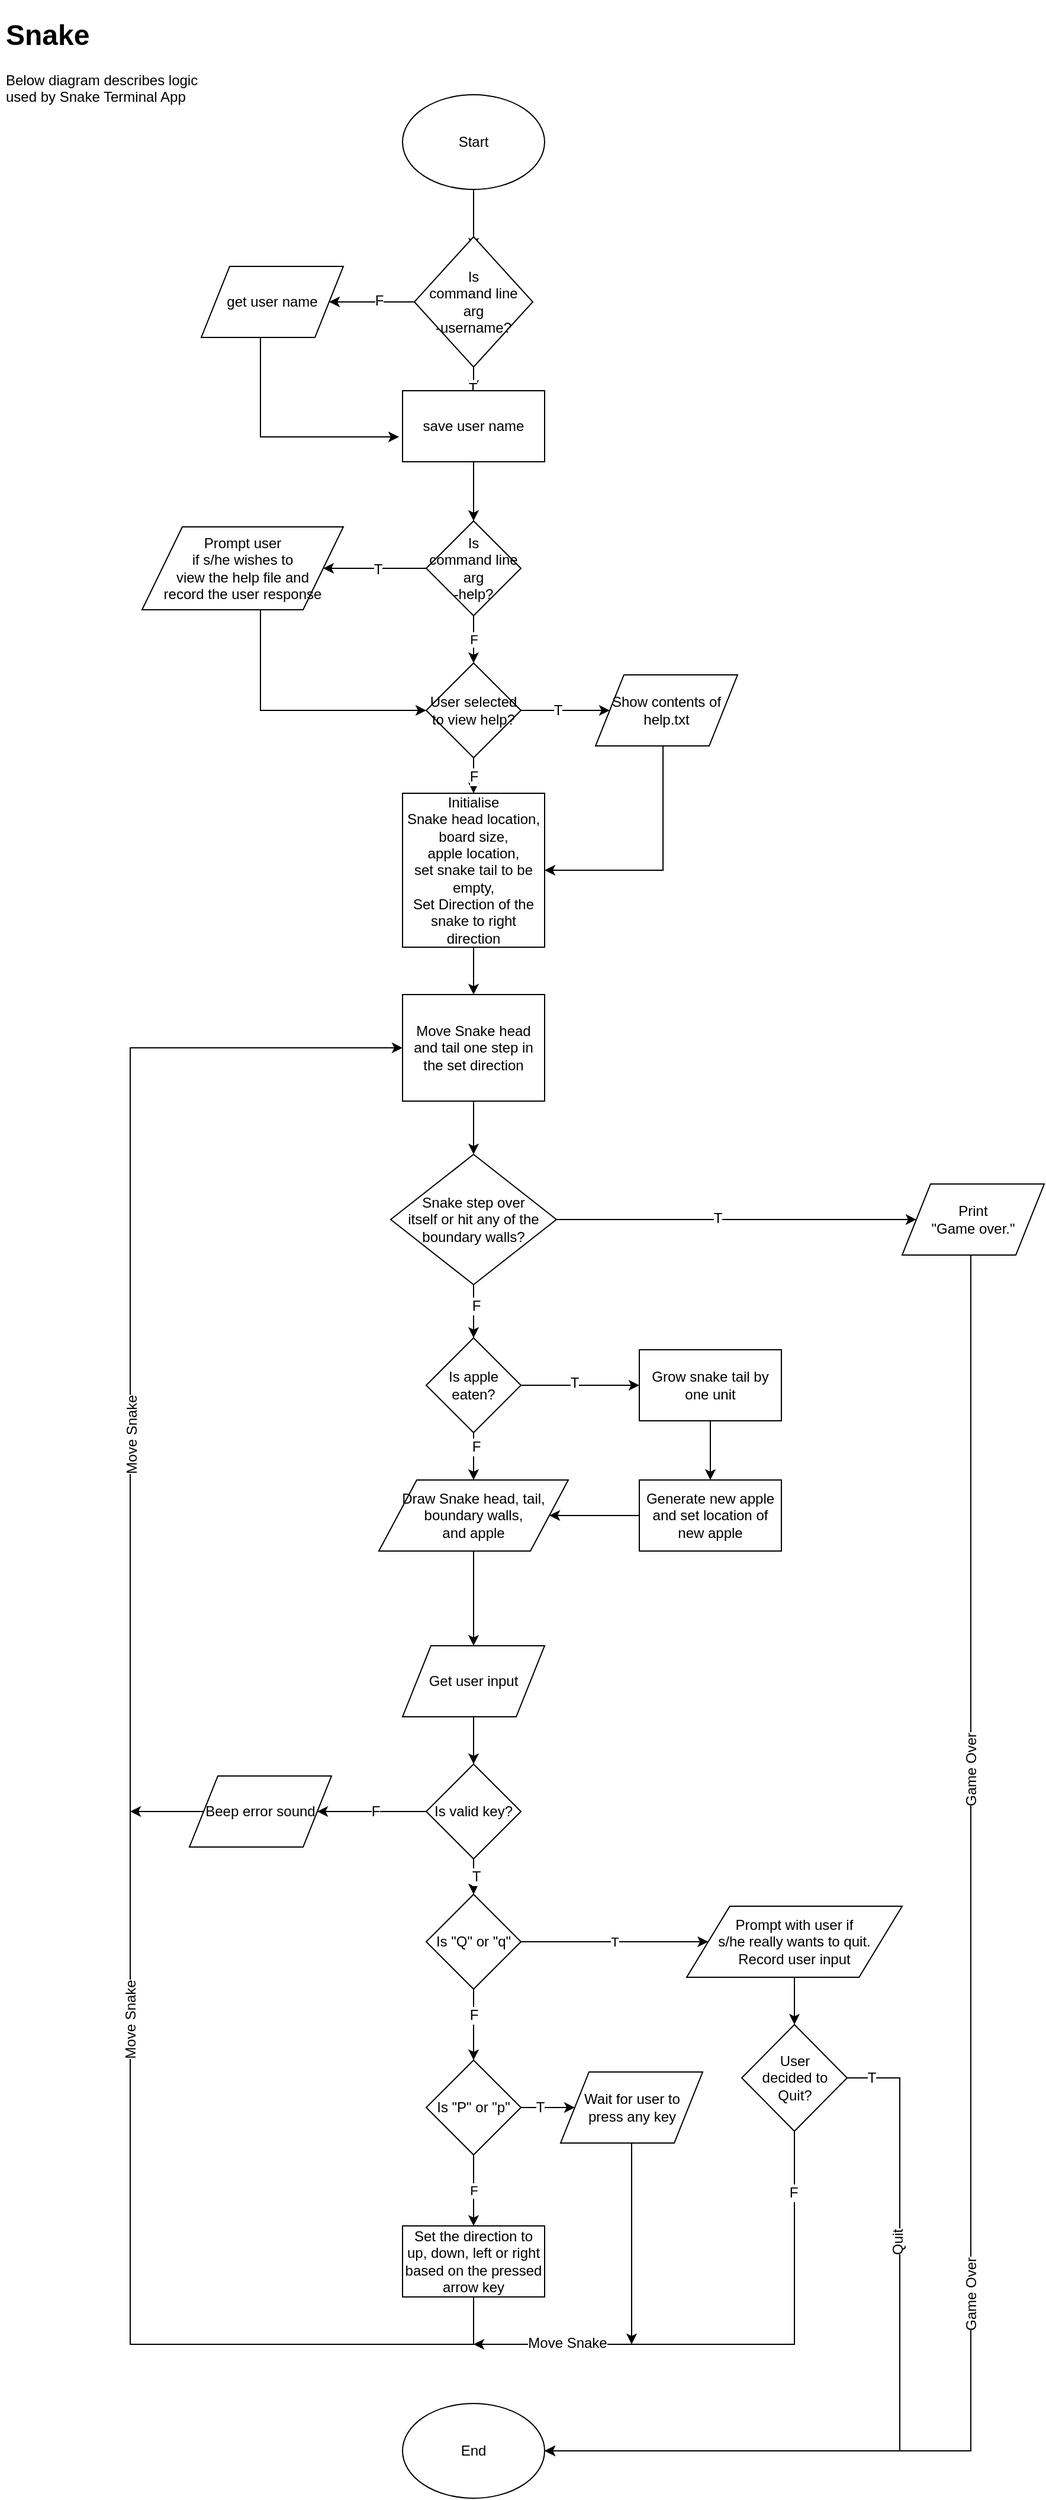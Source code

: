 <mxfile version="12.2.7" type="device" pages="1"><diagram id="qBqRke3E-7SL-24iU5kg" name="Snake game"><mxGraphModel dx="932" dy="1769" grid="1" gridSize="10" guides="1" tooltips="1" connect="1" arrows="1" fold="1" page="1" pageScale="1" pageWidth="827" pageHeight="1169" math="0" shadow="0"><root><mxCell id="0"/><mxCell id="1" parent="0"/><mxCell id="hdgQj7xmw9oAPAGFhTWQ-3" value="" style="edgeStyle=orthogonalEdgeStyle;rounded=0;orthogonalLoop=1;jettySize=auto;html=1;" parent="1" source="hdgQj7xmw9oAPAGFhTWQ-1" edge="1"><mxGeometry relative="1" as="geometry"><mxPoint x="460" y="140" as="targetPoint"/></mxGeometry></mxCell><mxCell id="hdgQj7xmw9oAPAGFhTWQ-1" value="Start" style="ellipse;whiteSpace=wrap;html=1;" parent="1" vertex="1"><mxGeometry x="400" y="10" width="120" height="80" as="geometry"/></mxCell><mxCell id="hdgQj7xmw9oAPAGFhTWQ-9" value="" style="edgeStyle=orthogonalEdgeStyle;rounded=0;orthogonalLoop=1;jettySize=auto;html=1;" parent="1" source="hdgQj7xmw9oAPAGFhTWQ-4" target="hdgQj7xmw9oAPAGFhTWQ-6" edge="1"><mxGeometry relative="1" as="geometry"/></mxCell><mxCell id="hdgQj7xmw9oAPAGFhTWQ-23" value="F" style="text;html=1;resizable=0;points=[];align=center;verticalAlign=middle;labelBackgroundColor=#ffffff;" parent="hdgQj7xmw9oAPAGFhTWQ-9" vertex="1" connectable="0"><mxGeometry x="-0.146" y="-1" relative="1" as="geometry"><mxPoint as="offset"/></mxGeometry></mxCell><mxCell id="hdgQj7xmw9oAPAGFhTWQ-11" value="" style="edgeStyle=orthogonalEdgeStyle;rounded=0;orthogonalLoop=1;jettySize=auto;html=1;" parent="1" source="hdgQj7xmw9oAPAGFhTWQ-4" target="hdgQj7xmw9oAPAGFhTWQ-10" edge="1"><mxGeometry relative="1" as="geometry"/></mxCell><mxCell id="hdgQj7xmw9oAPAGFhTWQ-24" value="T" style="text;html=1;resizable=0;points=[];align=center;verticalAlign=middle;labelBackgroundColor=#ffffff;" parent="hdgQj7xmw9oAPAGFhTWQ-11" vertex="1" connectable="0"><mxGeometry x="-0.25" y="1" relative="1" as="geometry"><mxPoint as="offset"/></mxGeometry></mxCell><mxCell id="hdgQj7xmw9oAPAGFhTWQ-4" value="Is&lt;br&gt;command line &lt;br&gt;arg &lt;br&gt;-username?" style="rhombus;whiteSpace=wrap;html=1;" parent="1" vertex="1"><mxGeometry x="410" y="130" width="100" height="110" as="geometry"/></mxCell><mxCell id="JzPhDNxp7mMbG2b7Tpjs-4" style="edgeStyle=orthogonalEdgeStyle;rounded=0;orthogonalLoop=1;jettySize=auto;html=1;entryX=-0.025;entryY=0.65;entryDx=0;entryDy=0;entryPerimeter=0;" parent="1" source="hdgQj7xmw9oAPAGFhTWQ-6" target="hdgQj7xmw9oAPAGFhTWQ-10" edge="1"><mxGeometry relative="1" as="geometry"><Array as="points"><mxPoint x="280" y="299"/></Array></mxGeometry></mxCell><mxCell id="hdgQj7xmw9oAPAGFhTWQ-6" value="get user name" style="shape=parallelogram;perimeter=parallelogramPerimeter;whiteSpace=wrap;html=1;" parent="1" vertex="1"><mxGeometry x="230" y="155" width="120" height="60" as="geometry"/></mxCell><mxCell id="JzPhDNxp7mMbG2b7Tpjs-2" value="" style="edgeStyle=orthogonalEdgeStyle;rounded=0;orthogonalLoop=1;jettySize=auto;html=1;" parent="1" source="hdgQj7xmw9oAPAGFhTWQ-10" target="JzPhDNxp7mMbG2b7Tpjs-1" edge="1"><mxGeometry relative="1" as="geometry"/></mxCell><mxCell id="hdgQj7xmw9oAPAGFhTWQ-10" value="save user name" style="rounded=0;whiteSpace=wrap;html=1;" parent="1" vertex="1"><mxGeometry x="400" y="260" width="120" height="60" as="geometry"/></mxCell><mxCell id="JzPhDNxp7mMbG2b7Tpjs-21" value="" style="edgeStyle=orthogonalEdgeStyle;rounded=0;orthogonalLoop=1;jettySize=auto;html=1;" parent="1" source="hdgQj7xmw9oAPAGFhTWQ-19" target="JzPhDNxp7mMbG2b7Tpjs-20" edge="1"><mxGeometry relative="1" as="geometry"/></mxCell><mxCell id="hdgQj7xmw9oAPAGFhTWQ-19" value="Initialise &lt;br&gt;Snake head location, board size,&lt;br&gt;apple location, &lt;br&gt;set snake tail to be empty,&lt;br&gt;Set Direction of the snake to right direction" style="rounded=0;whiteSpace=wrap;html=1;" parent="1" vertex="1"><mxGeometry x="400" y="600" width="120" height="130" as="geometry"/></mxCell><mxCell id="JzPhDNxp7mMbG2b7Tpjs-50" value="" style="edgeStyle=orthogonalEdgeStyle;rounded=0;orthogonalLoop=1;jettySize=auto;html=1;" parent="1" source="JzPhDNxp7mMbG2b7Tpjs-20" target="JzPhDNxp7mMbG2b7Tpjs-32" edge="1"><mxGeometry relative="1" as="geometry"/></mxCell><mxCell id="JzPhDNxp7mMbG2b7Tpjs-20" value="Move Snake head and tail one step in the set direction" style="rounded=0;whiteSpace=wrap;html=1;" parent="1" vertex="1"><mxGeometry x="400" y="770" width="120" height="90" as="geometry"/></mxCell><mxCell id="hdgQj7xmw9oAPAGFhTWQ-42" value="" style="edgeStyle=orthogonalEdgeStyle;rounded=0;orthogonalLoop=1;jettySize=auto;html=1;" parent="1" edge="1"><mxGeometry relative="1" as="geometry"><mxPoint x="718" y="1960" as="sourcePoint"/></mxGeometry></mxCell><mxCell id="hdgQj7xmw9oAPAGFhTWQ-43" value="T" style="text;html=1;resizable=0;points=[];align=center;verticalAlign=middle;labelBackgroundColor=#ffffff;" parent="hdgQj7xmw9oAPAGFhTWQ-42" vertex="1" connectable="0"><mxGeometry x="-0.36" relative="1" as="geometry"><mxPoint as="offset"/></mxGeometry></mxCell><mxCell id="hdgQj7xmw9oAPAGFhTWQ-111" value="End" style="ellipse;whiteSpace=wrap;html=1;" parent="1" vertex="1"><mxGeometry x="400" y="1960" width="120" height="80" as="geometry"/></mxCell><mxCell id="JzPhDNxp7mMbG2b7Tpjs-8" value="F" style="edgeStyle=orthogonalEdgeStyle;rounded=0;orthogonalLoop=1;jettySize=auto;html=1;" parent="1" source="JzPhDNxp7mMbG2b7Tpjs-1" target="JzPhDNxp7mMbG2b7Tpjs-7" edge="1"><mxGeometry relative="1" as="geometry"/></mxCell><mxCell id="JzPhDNxp7mMbG2b7Tpjs-11" value="" style="edgeStyle=orthogonalEdgeStyle;rounded=0;orthogonalLoop=1;jettySize=auto;html=1;" parent="1" source="JzPhDNxp7mMbG2b7Tpjs-1" target="JzPhDNxp7mMbG2b7Tpjs-9" edge="1"><mxGeometry relative="1" as="geometry"/></mxCell><mxCell id="JzPhDNxp7mMbG2b7Tpjs-15" value="T" style="text;html=1;resizable=0;points=[];align=center;verticalAlign=middle;labelBackgroundColor=#ffffff;" parent="JzPhDNxp7mMbG2b7Tpjs-11" vertex="1" connectable="0"><mxGeometry x="-0.043" y="1" relative="1" as="geometry"><mxPoint as="offset"/></mxGeometry></mxCell><mxCell id="JzPhDNxp7mMbG2b7Tpjs-1" value="Is &lt;br&gt;command line arg &lt;br&gt;-help?" style="rhombus;whiteSpace=wrap;html=1;" parent="1" vertex="1"><mxGeometry x="420" y="370" width="80" height="80" as="geometry"/></mxCell><mxCell id="JzPhDNxp7mMbG2b7Tpjs-13" value="" style="edgeStyle=orthogonalEdgeStyle;rounded=0;orthogonalLoop=1;jettySize=auto;html=1;" parent="1" source="JzPhDNxp7mMbG2b7Tpjs-7" target="JzPhDNxp7mMbG2b7Tpjs-12" edge="1"><mxGeometry relative="1" as="geometry"/></mxCell><mxCell id="JzPhDNxp7mMbG2b7Tpjs-14" value="T" style="text;html=1;resizable=0;points=[];align=center;verticalAlign=middle;labelBackgroundColor=#ffffff;" parent="JzPhDNxp7mMbG2b7Tpjs-13" vertex="1" connectable="0"><mxGeometry x="-0.173" relative="1" as="geometry"><mxPoint as="offset"/></mxGeometry></mxCell><mxCell id="JzPhDNxp7mMbG2b7Tpjs-16" value="" style="edgeStyle=orthogonalEdgeStyle;rounded=0;orthogonalLoop=1;jettySize=auto;html=1;" parent="1" source="JzPhDNxp7mMbG2b7Tpjs-7" target="hdgQj7xmw9oAPAGFhTWQ-19" edge="1"><mxGeometry relative="1" as="geometry"/></mxCell><mxCell id="JzPhDNxp7mMbG2b7Tpjs-17" value="F" style="text;html=1;resizable=0;points=[];align=center;verticalAlign=middle;labelBackgroundColor=#ffffff;" parent="JzPhDNxp7mMbG2b7Tpjs-16" vertex="1" connectable="0"><mxGeometry x="-0.36" relative="1" as="geometry"><mxPoint as="offset"/></mxGeometry></mxCell><mxCell id="JzPhDNxp7mMbG2b7Tpjs-7" value="User selected to view help?" style="rhombus;whiteSpace=wrap;html=1;" parent="1" vertex="1"><mxGeometry x="420" y="490" width="80" height="80" as="geometry"/></mxCell><mxCell id="JzPhDNxp7mMbG2b7Tpjs-10" style="edgeStyle=orthogonalEdgeStyle;rounded=0;orthogonalLoop=1;jettySize=auto;html=1;entryX=0;entryY=0.5;entryDx=0;entryDy=0;" parent="1" source="JzPhDNxp7mMbG2b7Tpjs-9" target="JzPhDNxp7mMbG2b7Tpjs-7" edge="1"><mxGeometry relative="1" as="geometry"><Array as="points"><mxPoint x="280" y="530"/></Array></mxGeometry></mxCell><mxCell id="JzPhDNxp7mMbG2b7Tpjs-9" value="Prompt user &lt;br&gt;if s/he wishes to &lt;br&gt;view the help file and&lt;br&gt;record the user response" style="shape=parallelogram;perimeter=parallelogramPerimeter;whiteSpace=wrap;html=1;" parent="1" vertex="1"><mxGeometry x="180" y="375" width="170" height="70" as="geometry"/></mxCell><mxCell id="JzPhDNxp7mMbG2b7Tpjs-45" style="edgeStyle=orthogonalEdgeStyle;rounded=0;orthogonalLoop=1;jettySize=auto;html=1;entryX=1;entryY=0.5;entryDx=0;entryDy=0;" parent="1" source="JzPhDNxp7mMbG2b7Tpjs-12" target="hdgQj7xmw9oAPAGFhTWQ-19" edge="1"><mxGeometry relative="1" as="geometry"><Array as="points"><mxPoint x="620" y="665"/></Array></mxGeometry></mxCell><mxCell id="JzPhDNxp7mMbG2b7Tpjs-12" value="Show contents of help.txt" style="shape=parallelogram;perimeter=parallelogramPerimeter;whiteSpace=wrap;html=1;" parent="1" vertex="1"><mxGeometry x="563" y="500" width="120" height="60" as="geometry"/></mxCell><mxCell id="JzPhDNxp7mMbG2b7Tpjs-53" value="" style="edgeStyle=orthogonalEdgeStyle;rounded=0;orthogonalLoop=1;jettySize=auto;html=1;" parent="1" source="JzPhDNxp7mMbG2b7Tpjs-25" target="JzPhDNxp7mMbG2b7Tpjs-27" edge="1"><mxGeometry relative="1" as="geometry"/></mxCell><mxCell id="JzPhDNxp7mMbG2b7Tpjs-57" value="T" style="text;html=1;resizable=0;points=[];align=center;verticalAlign=middle;labelBackgroundColor=#ffffff;" parent="JzPhDNxp7mMbG2b7Tpjs-53" vertex="1" connectable="0"><mxGeometry x="-0.1" y="2" relative="1" as="geometry"><mxPoint as="offset"/></mxGeometry></mxCell><mxCell id="JzPhDNxp7mMbG2b7Tpjs-60" value="" style="edgeStyle=orthogonalEdgeStyle;rounded=0;orthogonalLoop=1;jettySize=auto;html=1;" parent="1" source="JzPhDNxp7mMbG2b7Tpjs-25" target="JzPhDNxp7mMbG2b7Tpjs-43" edge="1"><mxGeometry relative="1" as="geometry"/></mxCell><mxCell id="JzPhDNxp7mMbG2b7Tpjs-61" value="F" style="text;html=1;resizable=0;points=[];align=center;verticalAlign=middle;labelBackgroundColor=#ffffff;" parent="JzPhDNxp7mMbG2b7Tpjs-60" vertex="1" connectable="0"><mxGeometry x="-0.4" y="2" relative="1" as="geometry"><mxPoint as="offset"/></mxGeometry></mxCell><mxCell id="JzPhDNxp7mMbG2b7Tpjs-25" value="Is apple eaten?" style="rhombus;whiteSpace=wrap;html=1;" parent="1" vertex="1"><mxGeometry x="420" y="1060" width="80" height="80" as="geometry"/></mxCell><mxCell id="JzPhDNxp7mMbG2b7Tpjs-30" value="" style="edgeStyle=orthogonalEdgeStyle;rounded=0;orthogonalLoop=1;jettySize=auto;html=1;" parent="1" source="JzPhDNxp7mMbG2b7Tpjs-27" target="JzPhDNxp7mMbG2b7Tpjs-29" edge="1"><mxGeometry relative="1" as="geometry"/></mxCell><mxCell id="JzPhDNxp7mMbG2b7Tpjs-27" value="Grow snake tail by one unit" style="rounded=0;whiteSpace=wrap;html=1;" parent="1" vertex="1"><mxGeometry x="600" y="1070" width="120" height="60" as="geometry"/></mxCell><mxCell id="JzPhDNxp7mMbG2b7Tpjs-62" value="" style="edgeStyle=orthogonalEdgeStyle;rounded=0;orthogonalLoop=1;jettySize=auto;html=1;" parent="1" source="JzPhDNxp7mMbG2b7Tpjs-29" target="JzPhDNxp7mMbG2b7Tpjs-43" edge="1"><mxGeometry relative="1" as="geometry"/></mxCell><mxCell id="JzPhDNxp7mMbG2b7Tpjs-29" value="Generate new apple and set location of new apple" style="rounded=0;whiteSpace=wrap;html=1;" parent="1" vertex="1"><mxGeometry x="600" y="1180" width="120" height="60" as="geometry"/></mxCell><mxCell id="JzPhDNxp7mMbG2b7Tpjs-55" value="" style="edgeStyle=orthogonalEdgeStyle;rounded=0;orthogonalLoop=1;jettySize=auto;html=1;" parent="1" source="JzPhDNxp7mMbG2b7Tpjs-32" target="JzPhDNxp7mMbG2b7Tpjs-25" edge="1"><mxGeometry relative="1" as="geometry"/></mxCell><mxCell id="JzPhDNxp7mMbG2b7Tpjs-56" value="F" style="text;html=1;resizable=0;points=[];align=center;verticalAlign=middle;labelBackgroundColor=#ffffff;" parent="JzPhDNxp7mMbG2b7Tpjs-55" vertex="1" connectable="0"><mxGeometry x="-0.2" y="2" relative="1" as="geometry"><mxPoint as="offset"/></mxGeometry></mxCell><mxCell id="JzPhDNxp7mMbG2b7Tpjs-137" value="" style="edgeStyle=orthogonalEdgeStyle;rounded=0;orthogonalLoop=1;jettySize=auto;html=1;" parent="1" source="JzPhDNxp7mMbG2b7Tpjs-32" target="JzPhDNxp7mMbG2b7Tpjs-112" edge="1"><mxGeometry relative="1" as="geometry"/></mxCell><mxCell id="JzPhDNxp7mMbG2b7Tpjs-138" value="T" style="text;html=1;resizable=0;points=[];align=center;verticalAlign=middle;labelBackgroundColor=#ffffff;" parent="JzPhDNxp7mMbG2b7Tpjs-137" vertex="1" connectable="0"><mxGeometry x="-0.105" y="1" relative="1" as="geometry"><mxPoint as="offset"/></mxGeometry></mxCell><mxCell id="JzPhDNxp7mMbG2b7Tpjs-32" value="Snake step over &lt;br&gt;itself or hit any of the boundary walls?" style="rhombus;whiteSpace=wrap;html=1;" parent="1" vertex="1"><mxGeometry x="390" y="905" width="140" height="110" as="geometry"/></mxCell><mxCell id="JzPhDNxp7mMbG2b7Tpjs-64" value="" style="edgeStyle=orthogonalEdgeStyle;rounded=0;orthogonalLoop=1;jettySize=auto;html=1;" parent="1" source="JzPhDNxp7mMbG2b7Tpjs-43" target="JzPhDNxp7mMbG2b7Tpjs-63" edge="1"><mxGeometry relative="1" as="geometry"/></mxCell><mxCell id="JzPhDNxp7mMbG2b7Tpjs-43" value="Draw Snake head, tail, boundary walls,&lt;br&gt;and apple" style="shape=parallelogram;perimeter=parallelogramPerimeter;whiteSpace=wrap;html=1;" parent="1" vertex="1"><mxGeometry x="380" y="1180" width="160" height="60" as="geometry"/></mxCell><mxCell id="JzPhDNxp7mMbG2b7Tpjs-75" value="" style="edgeStyle=orthogonalEdgeStyle;rounded=0;orthogonalLoop=1;jettySize=auto;html=1;" parent="1" source="JzPhDNxp7mMbG2b7Tpjs-63" target="JzPhDNxp7mMbG2b7Tpjs-72" edge="1"><mxGeometry relative="1" as="geometry"/></mxCell><mxCell id="JzPhDNxp7mMbG2b7Tpjs-63" value="Get user input" style="shape=parallelogram;perimeter=parallelogramPerimeter;whiteSpace=wrap;html=1;" parent="1" vertex="1"><mxGeometry x="400" y="1320" width="120" height="60" as="geometry"/></mxCell><mxCell id="JzPhDNxp7mMbG2b7Tpjs-76" value="" style="edgeStyle=orthogonalEdgeStyle;rounded=0;orthogonalLoop=1;jettySize=auto;html=1;" parent="1" source="JzPhDNxp7mMbG2b7Tpjs-72" target="JzPhDNxp7mMbG2b7Tpjs-73" edge="1"><mxGeometry relative="1" as="geometry"/></mxCell><mxCell id="JzPhDNxp7mMbG2b7Tpjs-82" value="T" style="text;html=1;resizable=0;points=[];align=center;verticalAlign=middle;labelBackgroundColor=#ffffff;" parent="JzPhDNxp7mMbG2b7Tpjs-76" vertex="1" connectable="0"><mxGeometry x="0.4" y="2" relative="1" as="geometry"><mxPoint as="offset"/></mxGeometry></mxCell><mxCell id="JzPhDNxp7mMbG2b7Tpjs-134" value="" style="edgeStyle=orthogonalEdgeStyle;rounded=0;orthogonalLoop=1;jettySize=auto;html=1;" parent="1" source="JzPhDNxp7mMbG2b7Tpjs-72" target="JzPhDNxp7mMbG2b7Tpjs-74" edge="1"><mxGeometry relative="1" as="geometry"/></mxCell><mxCell id="JzPhDNxp7mMbG2b7Tpjs-136" value="F" style="text;html=1;resizable=0;points=[];align=center;verticalAlign=middle;labelBackgroundColor=#ffffff;" parent="JzPhDNxp7mMbG2b7Tpjs-134" vertex="1" connectable="0"><mxGeometry x="-0.065" relative="1" as="geometry"><mxPoint as="offset"/></mxGeometry></mxCell><mxCell id="JzPhDNxp7mMbG2b7Tpjs-72" value="Is valid key?" style="rhombus;whiteSpace=wrap;html=1;" parent="1" vertex="1"><mxGeometry x="420" y="1420" width="80" height="80" as="geometry"/></mxCell><mxCell id="JzPhDNxp7mMbG2b7Tpjs-81" value="T" style="edgeStyle=orthogonalEdgeStyle;rounded=0;orthogonalLoop=1;jettySize=auto;html=1;" parent="1" source="JzPhDNxp7mMbG2b7Tpjs-73" target="JzPhDNxp7mMbG2b7Tpjs-79" edge="1"><mxGeometry relative="1" as="geometry"/></mxCell><mxCell id="JzPhDNxp7mMbG2b7Tpjs-88" value="" style="edgeStyle=orthogonalEdgeStyle;rounded=0;orthogonalLoop=1;jettySize=auto;html=1;" parent="1" source="JzPhDNxp7mMbG2b7Tpjs-73" target="JzPhDNxp7mMbG2b7Tpjs-87" edge="1"><mxGeometry relative="1" as="geometry"/></mxCell><mxCell id="JzPhDNxp7mMbG2b7Tpjs-97" value="F" style="text;html=1;resizable=0;points=[];align=center;verticalAlign=middle;labelBackgroundColor=#ffffff;" parent="JzPhDNxp7mMbG2b7Tpjs-88" vertex="1" connectable="0"><mxGeometry x="-0.267" relative="1" as="geometry"><mxPoint as="offset"/></mxGeometry></mxCell><mxCell id="JzPhDNxp7mMbG2b7Tpjs-73" value="Is &quot;Q&quot; or &quot;q&quot;" style="rhombus;whiteSpace=wrap;html=1;" parent="1" vertex="1"><mxGeometry x="420" y="1530" width="80" height="80" as="geometry"/></mxCell><mxCell id="JzPhDNxp7mMbG2b7Tpjs-135" style="edgeStyle=orthogonalEdgeStyle;rounded=0;orthogonalLoop=1;jettySize=auto;html=1;" parent="1" source="JzPhDNxp7mMbG2b7Tpjs-74" edge="1"><mxGeometry relative="1" as="geometry"><mxPoint x="170" y="1460" as="targetPoint"/></mxGeometry></mxCell><mxCell id="JzPhDNxp7mMbG2b7Tpjs-74" value="Beep error sound" style="shape=parallelogram;perimeter=parallelogramPerimeter;whiteSpace=wrap;html=1;" parent="1" vertex="1"><mxGeometry x="220" y="1430" width="120" height="60" as="geometry"/></mxCell><mxCell id="JzPhDNxp7mMbG2b7Tpjs-84" value="" style="edgeStyle=orthogonalEdgeStyle;rounded=0;orthogonalLoop=1;jettySize=auto;html=1;" parent="1" source="JzPhDNxp7mMbG2b7Tpjs-79" target="JzPhDNxp7mMbG2b7Tpjs-83" edge="1"><mxGeometry relative="1" as="geometry"/></mxCell><mxCell id="JzPhDNxp7mMbG2b7Tpjs-79" value="&lt;span style=&quot;white-space: normal&quot;&gt;Prompt with user if &lt;br&gt;s/he really wants to quit.&lt;/span&gt;&lt;br style=&quot;white-space: normal&quot;&gt;&lt;span style=&quot;white-space: normal&quot;&gt;Record user input&lt;/span&gt;" style="shape=parallelogram;perimeter=parallelogramPerimeter;whiteSpace=wrap;html=1;" parent="1" vertex="1"><mxGeometry x="640" y="1540" width="182" height="60" as="geometry"/></mxCell><mxCell id="JzPhDNxp7mMbG2b7Tpjs-123" style="edgeStyle=orthogonalEdgeStyle;rounded=0;orthogonalLoop=1;jettySize=auto;html=1;" parent="1" source="JzPhDNxp7mMbG2b7Tpjs-83" edge="1"><mxGeometry relative="1" as="geometry"><mxPoint x="460" y="1910" as="targetPoint"/><Array as="points"><mxPoint x="731" y="1910"/></Array></mxGeometry></mxCell><mxCell id="JzPhDNxp7mMbG2b7Tpjs-125" value="Move Snake" style="text;html=1;resizable=0;points=[];align=center;verticalAlign=middle;labelBackgroundColor=#ffffff;" parent="JzPhDNxp7mMbG2b7Tpjs-123" vertex="1" connectable="0"><mxGeometry x="0.65" y="-1" relative="1" as="geometry"><mxPoint as="offset"/></mxGeometry></mxCell><mxCell id="JzPhDNxp7mMbG2b7Tpjs-126" value="F" style="text;html=1;resizable=0;points=[];align=center;verticalAlign=middle;labelBackgroundColor=#ffffff;" parent="JzPhDNxp7mMbG2b7Tpjs-123" vertex="1" connectable="0"><mxGeometry x="-0.769" y="-1" relative="1" as="geometry"><mxPoint as="offset"/></mxGeometry></mxCell><mxCell id="JzPhDNxp7mMbG2b7Tpjs-127" style="edgeStyle=orthogonalEdgeStyle;rounded=0;orthogonalLoop=1;jettySize=auto;html=1;entryX=1;entryY=0.5;entryDx=0;entryDy=0;" parent="1" source="JzPhDNxp7mMbG2b7Tpjs-83" target="hdgQj7xmw9oAPAGFhTWQ-111" edge="1"><mxGeometry relative="1" as="geometry"><Array as="points"><mxPoint x="820" y="1685"/><mxPoint x="820" y="2000"/></Array></mxGeometry></mxCell><mxCell id="JzPhDNxp7mMbG2b7Tpjs-128" value="T" style="text;html=1;resizable=0;points=[];align=center;verticalAlign=middle;labelBackgroundColor=#ffffff;" parent="JzPhDNxp7mMbG2b7Tpjs-127" vertex="1" connectable="0"><mxGeometry x="-0.938" relative="1" as="geometry"><mxPoint as="offset"/></mxGeometry></mxCell><mxCell id="JzPhDNxp7mMbG2b7Tpjs-142" value="Quit" style="text;html=1;resizable=0;points=[];align=center;verticalAlign=middle;labelBackgroundColor=#ffffff;rotation=-90;" parent="JzPhDNxp7mMbG2b7Tpjs-127" vertex="1" connectable="0"><mxGeometry x="-0.444" y="-2" relative="1" as="geometry"><mxPoint as="offset"/></mxGeometry></mxCell><mxCell id="JzPhDNxp7mMbG2b7Tpjs-83" value="User &lt;br&gt;decided to Quit?" style="rhombus;whiteSpace=wrap;html=1;" parent="1" vertex="1"><mxGeometry x="686.5" y="1640" width="89" height="90" as="geometry"/></mxCell><mxCell id="JzPhDNxp7mMbG2b7Tpjs-93" value="" style="edgeStyle=orthogonalEdgeStyle;rounded=0;orthogonalLoop=1;jettySize=auto;html=1;" parent="1" source="JzPhDNxp7mMbG2b7Tpjs-87" target="JzPhDNxp7mMbG2b7Tpjs-92" edge="1"><mxGeometry relative="1" as="geometry"/></mxCell><mxCell id="JzPhDNxp7mMbG2b7Tpjs-94" value="T" style="text;html=1;resizable=0;points=[];align=center;verticalAlign=middle;labelBackgroundColor=#ffffff;" parent="JzPhDNxp7mMbG2b7Tpjs-93" vertex="1" connectable="0"><mxGeometry x="-0.026" relative="1" as="geometry"><mxPoint as="offset"/></mxGeometry></mxCell><mxCell id="JzPhDNxp7mMbG2b7Tpjs-99" value="F" style="edgeStyle=orthogonalEdgeStyle;rounded=0;orthogonalLoop=1;jettySize=auto;html=1;" parent="1" source="JzPhDNxp7mMbG2b7Tpjs-87" target="JzPhDNxp7mMbG2b7Tpjs-98" edge="1"><mxGeometry relative="1" as="geometry"/></mxCell><mxCell id="JzPhDNxp7mMbG2b7Tpjs-87" value="Is &quot;P&quot; or &quot;p&quot;" style="rhombus;whiteSpace=wrap;html=1;" parent="1" vertex="1"><mxGeometry x="420" y="1670" width="80" height="80" as="geometry"/></mxCell><mxCell id="JzPhDNxp7mMbG2b7Tpjs-144" style="edgeStyle=orthogonalEdgeStyle;rounded=0;orthogonalLoop=1;jettySize=auto;html=1;" parent="1" source="JzPhDNxp7mMbG2b7Tpjs-92" edge="1"><mxGeometry relative="1" as="geometry"><mxPoint x="593.5" y="1910" as="targetPoint"/></mxGeometry></mxCell><mxCell id="JzPhDNxp7mMbG2b7Tpjs-92" value="Wait for user to&lt;br&gt;press any key" style="shape=parallelogram;perimeter=parallelogramPerimeter;whiteSpace=wrap;html=1;" parent="1" vertex="1"><mxGeometry x="533.5" y="1680" width="120" height="60" as="geometry"/></mxCell><mxCell id="JzPhDNxp7mMbG2b7Tpjs-102" style="edgeStyle=orthogonalEdgeStyle;rounded=0;orthogonalLoop=1;jettySize=auto;html=1;entryX=0;entryY=0.5;entryDx=0;entryDy=0;" parent="1" source="JzPhDNxp7mMbG2b7Tpjs-98" target="JzPhDNxp7mMbG2b7Tpjs-20" edge="1"><mxGeometry relative="1" as="geometry"><Array as="points"><mxPoint x="460" y="1910"/><mxPoint x="170" y="1910"/><mxPoint x="170" y="815"/></Array></mxGeometry></mxCell><mxCell id="JzPhDNxp7mMbG2b7Tpjs-119" value="Move Snake" style="text;html=1;resizable=0;points=[];align=center;verticalAlign=middle;labelBackgroundColor=#ffffff;direction=south;rotation=-90;" parent="JzPhDNxp7mMbG2b7Tpjs-102" vertex="1" connectable="0"><mxGeometry x="0.327" y="-1" relative="1" as="geometry"><mxPoint as="offset"/></mxGeometry></mxCell><mxCell id="JzPhDNxp7mMbG2b7Tpjs-124" value="Move Snake" style="text;html=1;resizable=0;points=[];align=center;verticalAlign=middle;labelBackgroundColor=#ffffff;rotation=-90;" parent="JzPhDNxp7mMbG2b7Tpjs-102" vertex="1" connectable="0"><mxGeometry x="-0.27" relative="1" as="geometry"><mxPoint as="offset"/></mxGeometry></mxCell><mxCell id="JzPhDNxp7mMbG2b7Tpjs-98" value="Set the direction to up, down, left or right based on the pressed&lt;br&gt;arrow key" style="rounded=0;whiteSpace=wrap;html=1;" parent="1" vertex="1"><mxGeometry x="400" y="1810" width="120" height="60" as="geometry"/></mxCell><mxCell id="JzPhDNxp7mMbG2b7Tpjs-139" style="edgeStyle=orthogonalEdgeStyle;rounded=0;orthogonalLoop=1;jettySize=auto;html=1;entryX=1;entryY=0.5;entryDx=0;entryDy=0;" parent="1" source="JzPhDNxp7mMbG2b7Tpjs-112" target="hdgQj7xmw9oAPAGFhTWQ-111" edge="1"><mxGeometry relative="1" as="geometry"><Array as="points"><mxPoint x="880" y="2000"/></Array></mxGeometry></mxCell><mxCell id="JzPhDNxp7mMbG2b7Tpjs-140" value="Game Over" style="text;html=1;resizable=0;points=[];align=center;verticalAlign=middle;labelBackgroundColor=#ffffff;rotation=-90;" parent="JzPhDNxp7mMbG2b7Tpjs-139" vertex="1" connectable="0"><mxGeometry x="-0.365" relative="1" as="geometry"><mxPoint as="offset"/></mxGeometry></mxCell><mxCell id="JzPhDNxp7mMbG2b7Tpjs-141" value="Game Over" style="text;html=1;resizable=0;points=[];align=center;verticalAlign=middle;labelBackgroundColor=#ffffff;rotation=-90;" parent="JzPhDNxp7mMbG2b7Tpjs-139" vertex="1" connectable="0"><mxGeometry x="0.282" relative="1" as="geometry"><mxPoint as="offset"/></mxGeometry></mxCell><mxCell id="JzPhDNxp7mMbG2b7Tpjs-112" value="Print&lt;br&gt;&quot;Game over.&quot;" style="shape=parallelogram;perimeter=parallelogramPerimeter;whiteSpace=wrap;html=1;" parent="1" vertex="1"><mxGeometry x="822" y="930" width="120" height="60" as="geometry"/></mxCell><mxCell id="JzPhDNxp7mMbG2b7Tpjs-145" value="&lt;h1&gt;Snake&lt;/h1&gt;&lt;p&gt;Below diagram describes logic used by Snake Terminal App&lt;/p&gt;" style="text;html=1;strokeColor=none;fillColor=none;spacing=5;spacingTop=-20;whiteSpace=wrap;overflow=hidden;rounded=0;" parent="1" vertex="1"><mxGeometry x="60" y="-60" width="190" height="120" as="geometry"/></mxCell></root></mxGraphModel></diagram></mxfile>
